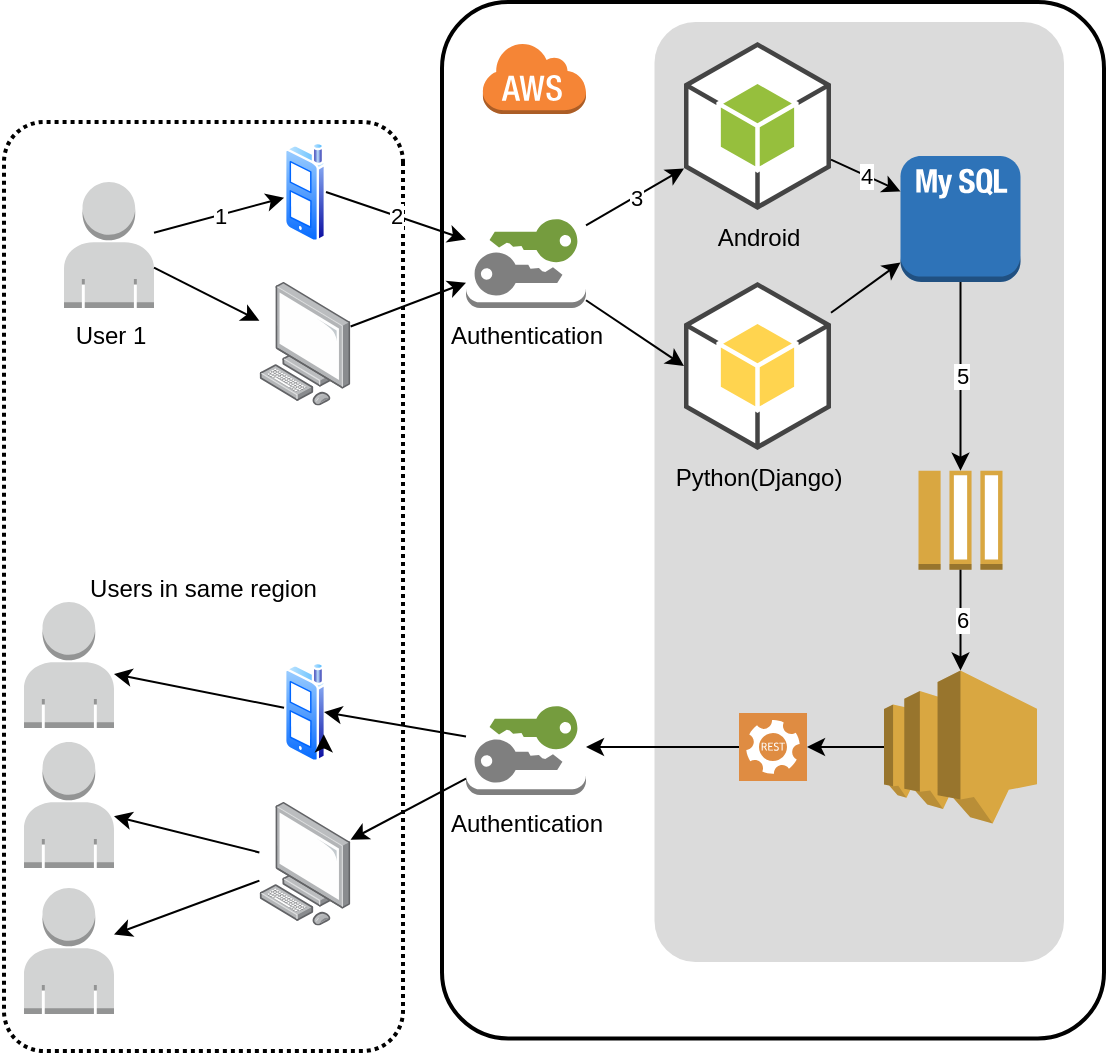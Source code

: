<mxfile version="20.5.0" type="device"><diagram id="FcV6y7C-GMw-UGhL3KAL" name="Page-1"><mxGraphModel dx="1185" dy="627" grid="1" gridSize="10" guides="1" tooltips="1" connect="1" arrows="1" fold="1" page="1" pageScale="1" pageWidth="827" pageHeight="1169" math="0" shadow="0"><root><mxCell id="0"/><mxCell id="1" parent="0"/><mxCell id="CD6Wokh8MDL4eCp7kvRI-23" value="" style="rounded=1;arcSize=10;dashed=0;fillColor=none;gradientColor=none;strokeWidth=2;" vertex="1" parent="1"><mxGeometry x="319" y="30" width="331" height="518.2" as="geometry"/></mxCell><mxCell id="CD6Wokh8MDL4eCp7kvRI-45" value="" style="rounded=1;arcSize=10;strokeColor=none;fillColor=#DBDBDB;gradientColor=none;" vertex="1" parent="1"><mxGeometry x="425.25" y="40" width="204.75" height="470" as="geometry"/></mxCell><mxCell id="CD6Wokh8MDL4eCp7kvRI-10" value="Users in same region" style="rounded=1;arcSize=10;dashed=1;fillColor=none;gradientColor=none;dashPattern=1 1;strokeWidth=2;direction=south;" vertex="1" parent="1"><mxGeometry x="100" y="90" width="199.5" height="464.5" as="geometry"/></mxCell><mxCell id="CD6Wokh8MDL4eCp7kvRI-2" value="" style="aspect=fixed;perimeter=ellipsePerimeter;html=1;align=center;shadow=0;dashed=0;spacingTop=3;image;image=img/lib/active_directory/cell_phone.svg;" vertex="1" parent="1"><mxGeometry x="240" y="100" width="21" height="50" as="geometry"/></mxCell><mxCell id="CD6Wokh8MDL4eCp7kvRI-3" value="" style="points=[];aspect=fixed;html=1;align=center;shadow=0;dashed=0;image;image=img/lib/allied_telesis/computer_and_terminals/Personal_Computer.svg;" vertex="1" parent="1"><mxGeometry x="227.7" y="170" width="45.6" height="61.8" as="geometry"/></mxCell><mxCell id="CD6Wokh8MDL4eCp7kvRI-5" value="Android" style="outlineConnect=0;dashed=0;verticalLabelPosition=bottom;verticalAlign=top;align=center;html=1;shape=mxgraph.aws3.android;fillColor=#96BF3D;gradientColor=none;" vertex="1" parent="1"><mxGeometry x="440" y="50" width="73.5" height="84" as="geometry"/></mxCell><mxCell id="CD6Wokh8MDL4eCp7kvRI-6" value="Python(Django)" style="outlineConnect=0;dashed=0;verticalLabelPosition=bottom;verticalAlign=top;align=center;html=1;shape=mxgraph.aws3.android;fillColor=#FFD44F;gradientColor=none;" vertex="1" parent="1"><mxGeometry x="440" y="170" width="73.5" height="84" as="geometry"/></mxCell><mxCell id="CD6Wokh8MDL4eCp7kvRI-7" value="" style="outlineConnect=0;dashed=0;verticalLabelPosition=bottom;verticalAlign=top;align=center;html=1;shape=mxgraph.aws3.sns;fillColor=#D9A741;gradientColor=none;" vertex="1" parent="1"><mxGeometry x="540" y="364.25" width="76.5" height="76.5" as="geometry"/></mxCell><mxCell id="CD6Wokh8MDL4eCp7kvRI-8" value="" style="outlineConnect=0;dashed=0;verticalLabelPosition=bottom;verticalAlign=top;align=center;html=1;shape=mxgraph.aws3.message;fillColor=#D9A741;gradientColor=none;" vertex="1" parent="1"><mxGeometry x="557.25" y="264.35" width="42" height="49.5" as="geometry"/></mxCell><mxCell id="CD6Wokh8MDL4eCp7kvRI-9" value="User 1" style="outlineConnect=0;dashed=0;verticalLabelPosition=bottom;verticalAlign=top;align=center;html=1;shape=mxgraph.aws3.user;fillColor=#D2D3D3;gradientColor=none;" vertex="1" parent="1"><mxGeometry x="130" y="120" width="45" height="63" as="geometry"/></mxCell><mxCell id="CD6Wokh8MDL4eCp7kvRI-11" value="" style="outlineConnect=0;dashed=0;verticalLabelPosition=bottom;verticalAlign=top;align=center;html=1;shape=mxgraph.aws3.mysql_db_instance_2;fillColor=#2E73B8;gradientColor=none;" vertex="1" parent="1"><mxGeometry x="548.25" y="107" width="60" height="63" as="geometry"/></mxCell><mxCell id="CD6Wokh8MDL4eCp7kvRI-12" value="Authentication" style="outlineConnect=0;dashed=0;verticalLabelPosition=bottom;verticalAlign=top;align=center;html=1;shape=mxgraph.aws3.long_term_security_credential;fillColor=#ffffff;gradientColor=none;" vertex="1" parent="1"><mxGeometry x="331" y="135" width="60" height="48" as="geometry"/></mxCell><mxCell id="CD6Wokh8MDL4eCp7kvRI-13" value="Authentication" style="outlineConnect=0;dashed=0;verticalLabelPosition=bottom;verticalAlign=top;align=center;html=1;shape=mxgraph.aws3.long_term_security_credential;fillColor=#ffffff;gradientColor=none;" vertex="1" parent="1"><mxGeometry x="331" y="378.5" width="60" height="48" as="geometry"/></mxCell><mxCell id="CD6Wokh8MDL4eCp7kvRI-14" value="" style="aspect=fixed;perimeter=ellipsePerimeter;html=1;align=center;shadow=0;dashed=0;spacingTop=3;image;image=img/lib/active_directory/cell_phone.svg;" vertex="1" parent="1"><mxGeometry x="240" y="360" width="21" height="50" as="geometry"/></mxCell><mxCell id="CD6Wokh8MDL4eCp7kvRI-15" value="" style="points=[];aspect=fixed;html=1;align=center;shadow=0;dashed=0;image;image=img/lib/allied_telesis/computer_and_terminals/Personal_Computer.svg;" vertex="1" parent="1"><mxGeometry x="227.7" y="430" width="45.6" height="61.8" as="geometry"/></mxCell><mxCell id="CD6Wokh8MDL4eCp7kvRI-16" value="" style="outlineConnect=0;dashed=0;verticalLabelPosition=bottom;verticalAlign=top;align=center;html=1;shape=mxgraph.aws3.user;fillColor=#D2D3D3;gradientColor=none;" vertex="1" parent="1"><mxGeometry x="110" y="330" width="45" height="63" as="geometry"/></mxCell><mxCell id="CD6Wokh8MDL4eCp7kvRI-20" value="" style="outlineConnect=0;dashed=0;verticalLabelPosition=bottom;verticalAlign=top;align=center;html=1;shape=mxgraph.aws3.user;fillColor=#D2D3D3;gradientColor=none;" vertex="1" parent="1"><mxGeometry x="110" y="473" width="45" height="63" as="geometry"/></mxCell><mxCell id="CD6Wokh8MDL4eCp7kvRI-21" value="" style="outlineConnect=0;dashed=0;verticalLabelPosition=bottom;verticalAlign=top;align=center;html=1;shape=mxgraph.aws3.user;fillColor=#D2D3D3;gradientColor=none;" vertex="1" parent="1"><mxGeometry x="110" y="400" width="45" height="63" as="geometry"/></mxCell><mxCell id="CD6Wokh8MDL4eCp7kvRI-22" style="edgeStyle=orthogonalEdgeStyle;rounded=0;orthogonalLoop=1;jettySize=auto;html=1;exitX=1;exitY=1;exitDx=0;exitDy=0;entryX=1;entryY=0.75;entryDx=0;entryDy=0;" edge="1" parent="1" source="CD6Wokh8MDL4eCp7kvRI-14" target="CD6Wokh8MDL4eCp7kvRI-14"><mxGeometry relative="1" as="geometry"/></mxCell><mxCell id="CD6Wokh8MDL4eCp7kvRI-24" value="" style="dashed=0;html=1;shape=mxgraph.aws3.cloud;fillColor=#F58536;gradientColor=none;dashed=0;" vertex="1" parent="1"><mxGeometry x="339" y="50.0" width="52" height="36" as="geometry"/></mxCell><mxCell id="CD6Wokh8MDL4eCp7kvRI-30" value="" style="endArrow=classic;html=1;rounded=0;" edge="1" parent="1" source="CD6Wokh8MDL4eCp7kvRI-9" target="CD6Wokh8MDL4eCp7kvRI-3"><mxGeometry width="50" height="50" relative="1" as="geometry"><mxPoint x="220" y="220" as="sourcePoint"/><mxPoint x="270" y="170" as="targetPoint"/></mxGeometry></mxCell><mxCell id="CD6Wokh8MDL4eCp7kvRI-31" value="" style="endArrow=classic;html=1;rounded=0;" edge="1" parent="1" source="CD6Wokh8MDL4eCp7kvRI-3" target="CD6Wokh8MDL4eCp7kvRI-12"><mxGeometry width="50" height="50" relative="1" as="geometry"><mxPoint x="320" y="260" as="sourcePoint"/><mxPoint x="370" y="210" as="targetPoint"/></mxGeometry></mxCell><mxCell id="CD6Wokh8MDL4eCp7kvRI-36" value="" style="endArrow=classic;html=1;rounded=0;" edge="1" parent="1" source="CD6Wokh8MDL4eCp7kvRI-6" target="CD6Wokh8MDL4eCp7kvRI-11"><mxGeometry width="50" height="50" relative="1" as="geometry"><mxPoint x="430" y="290" as="sourcePoint"/><mxPoint x="480" y="240" as="targetPoint"/></mxGeometry></mxCell><mxCell id="CD6Wokh8MDL4eCp7kvRI-37" value="" style="endArrow=classic;html=1;rounded=0;entryX=0;entryY=0.5;entryDx=0;entryDy=0;entryPerimeter=0;" edge="1" parent="1" source="CD6Wokh8MDL4eCp7kvRI-12" target="CD6Wokh8MDL4eCp7kvRI-6"><mxGeometry width="50" height="50" relative="1" as="geometry"><mxPoint x="410" y="280" as="sourcePoint"/><mxPoint x="460" y="230" as="targetPoint"/></mxGeometry></mxCell><mxCell id="CD6Wokh8MDL4eCp7kvRI-39" value="" style="endArrow=classic;html=1;rounded=0;" edge="1" parent="1" source="CD6Wokh8MDL4eCp7kvRI-7" target="CD6Wokh8MDL4eCp7kvRI-61"><mxGeometry width="50" height="50" relative="1" as="geometry"><mxPoint x="520" y="450" as="sourcePoint"/><mxPoint x="510" y="403" as="targetPoint"/></mxGeometry></mxCell><mxCell id="CD6Wokh8MDL4eCp7kvRI-40" value="" style="endArrow=classic;html=1;rounded=0;" edge="1" parent="1" source="CD6Wokh8MDL4eCp7kvRI-13"><mxGeometry width="50" height="50" relative="1" as="geometry"><mxPoint x="273.3" y="428.5" as="sourcePoint"/><mxPoint x="260" y="385" as="targetPoint"/></mxGeometry></mxCell><mxCell id="CD6Wokh8MDL4eCp7kvRI-41" value="" style="endArrow=classic;html=1;rounded=0;" edge="1" parent="1" source="CD6Wokh8MDL4eCp7kvRI-15" target="CD6Wokh8MDL4eCp7kvRI-20"><mxGeometry width="50" height="50" relative="1" as="geometry"><mxPoint x="170" y="490" as="sourcePoint"/><mxPoint x="224.75" y="463" as="targetPoint"/></mxGeometry></mxCell><mxCell id="CD6Wokh8MDL4eCp7kvRI-42" value="" style="endArrow=classic;html=1;rounded=0;" edge="1" parent="1" source="CD6Wokh8MDL4eCp7kvRI-15" target="CD6Wokh8MDL4eCp7kvRI-21"><mxGeometry width="50" height="50" relative="1" as="geometry"><mxPoint x="177.7" y="490.75" as="sourcePoint"/><mxPoint x="227.7" y="440.75" as="targetPoint"/></mxGeometry></mxCell><mxCell id="CD6Wokh8MDL4eCp7kvRI-43" value="" style="endArrow=classic;html=1;rounded=0;" edge="1" parent="1" source="CD6Wokh8MDL4eCp7kvRI-14" target="CD6Wokh8MDL4eCp7kvRI-16"><mxGeometry width="50" height="50" relative="1" as="geometry"><mxPoint x="180" y="330" as="sourcePoint"/><mxPoint x="230" y="280" as="targetPoint"/></mxGeometry></mxCell><mxCell id="CD6Wokh8MDL4eCp7kvRI-44" value="" style="endArrow=classic;html=1;rounded=0;" edge="1" parent="1" source="CD6Wokh8MDL4eCp7kvRI-13" target="CD6Wokh8MDL4eCp7kvRI-15"><mxGeometry width="50" height="50" relative="1" as="geometry"><mxPoint x="310" y="480" as="sourcePoint"/><mxPoint x="360" y="430" as="targetPoint"/></mxGeometry></mxCell><mxCell id="CD6Wokh8MDL4eCp7kvRI-47" value="" style="endArrow=classic;html=1;rounded=0;" edge="1" parent="1" source="CD6Wokh8MDL4eCp7kvRI-9" target="CD6Wokh8MDL4eCp7kvRI-2"><mxGeometry relative="1" as="geometry"><mxPoint x="200" y="130" as="sourcePoint"/><mxPoint x="300" y="130" as="targetPoint"/></mxGeometry></mxCell><mxCell id="CD6Wokh8MDL4eCp7kvRI-48" value="1" style="edgeLabel;resizable=0;html=1;align=center;verticalAlign=middle;" connectable="0" vertex="1" parent="CD6Wokh8MDL4eCp7kvRI-47"><mxGeometry relative="1" as="geometry"/></mxCell><mxCell id="CD6Wokh8MDL4eCp7kvRI-49" value="" style="endArrow=classic;html=1;rounded=0;" edge="1" parent="1" source="CD6Wokh8MDL4eCp7kvRI-12" target="CD6Wokh8MDL4eCp7kvRI-5"><mxGeometry relative="1" as="geometry"><mxPoint x="364" y="134" as="sourcePoint"/><mxPoint x="464" y="134" as="targetPoint"/></mxGeometry></mxCell><mxCell id="CD6Wokh8MDL4eCp7kvRI-50" value="3" style="edgeLabel;resizable=0;html=1;align=center;verticalAlign=middle;" connectable="0" vertex="1" parent="CD6Wokh8MDL4eCp7kvRI-49"><mxGeometry relative="1" as="geometry"/></mxCell><mxCell id="CD6Wokh8MDL4eCp7kvRI-53" value="" style="endArrow=classic;html=1;rounded=0;" edge="1" parent="1" source="CD6Wokh8MDL4eCp7kvRI-8" target="CD6Wokh8MDL4eCp7kvRI-7"><mxGeometry relative="1" as="geometry"><mxPoint x="130" y="320" as="sourcePoint"/><mxPoint x="230" y="320" as="targetPoint"/></mxGeometry></mxCell><mxCell id="CD6Wokh8MDL4eCp7kvRI-54" value="6" style="edgeLabel;resizable=0;html=1;align=center;verticalAlign=middle;" connectable="0" vertex="1" parent="CD6Wokh8MDL4eCp7kvRI-53"><mxGeometry relative="1" as="geometry"/></mxCell><mxCell id="CD6Wokh8MDL4eCp7kvRI-55" value="5" style="endArrow=classic;html=1;rounded=0;exitX=0.5;exitY=1;exitDx=0;exitDy=0;exitPerimeter=0;" edge="1" parent="1" source="CD6Wokh8MDL4eCp7kvRI-11" target="CD6Wokh8MDL4eCp7kvRI-8"><mxGeometry relative="1" as="geometry"><mxPoint x="490" y="220" as="sourcePoint"/><mxPoint x="590" y="220" as="targetPoint"/></mxGeometry></mxCell><mxCell id="CD6Wokh8MDL4eCp7kvRI-56" value="5" style="edgeLabel;resizable=0;html=1;align=center;verticalAlign=middle;" connectable="0" vertex="1" parent="CD6Wokh8MDL4eCp7kvRI-55"><mxGeometry relative="1" as="geometry"/></mxCell><mxCell id="CD6Wokh8MDL4eCp7kvRI-57" value="" style="endArrow=classic;html=1;rounded=0;" edge="1" parent="1" source="CD6Wokh8MDL4eCp7kvRI-5" target="CD6Wokh8MDL4eCp7kvRI-11"><mxGeometry relative="1" as="geometry"><mxPoint x="457.25" y="124.58" as="sourcePoint"/><mxPoint x="557.25" y="124.58" as="targetPoint"/></mxGeometry></mxCell><mxCell id="CD6Wokh8MDL4eCp7kvRI-58" value="4" style="edgeLabel;resizable=0;html=1;align=center;verticalAlign=middle;" connectable="0" vertex="1" parent="CD6Wokh8MDL4eCp7kvRI-57"><mxGeometry relative="1" as="geometry"/></mxCell><mxCell id="CD6Wokh8MDL4eCp7kvRI-59" value="" style="endArrow=classic;html=1;rounded=0;exitX=1;exitY=0.5;exitDx=0;exitDy=0;" edge="1" parent="1" source="CD6Wokh8MDL4eCp7kvRI-2" target="CD6Wokh8MDL4eCp7kvRI-12"><mxGeometry relative="1" as="geometry"><mxPoint x="130" y="320" as="sourcePoint"/><mxPoint x="230" y="320" as="targetPoint"/></mxGeometry></mxCell><mxCell id="CD6Wokh8MDL4eCp7kvRI-60" value="2" style="edgeLabel;resizable=0;html=1;align=center;verticalAlign=middle;" connectable="0" vertex="1" parent="CD6Wokh8MDL4eCp7kvRI-59"><mxGeometry relative="1" as="geometry"/></mxCell><mxCell id="CD6Wokh8MDL4eCp7kvRI-61" value="" style="sketch=0;pointerEvents=1;shadow=0;dashed=0;html=1;strokeColor=none;fillColor=#DF8C42;labelPosition=center;verticalLabelPosition=bottom;verticalAlign=top;align=center;outlineConnect=0;shape=mxgraph.veeam2.restful_api;" vertex="1" parent="1"><mxGeometry x="467.5" y="385.5" width="34" height="34" as="geometry"/></mxCell><mxCell id="CD6Wokh8MDL4eCp7kvRI-62" value="" style="endArrow=classic;html=1;rounded=0;" edge="1" parent="1" source="CD6Wokh8MDL4eCp7kvRI-61" target="CD6Wokh8MDL4eCp7kvRI-13"><mxGeometry width="50" height="50" relative="1" as="geometry"><mxPoint x="550" y="412.5" as="sourcePoint"/><mxPoint x="511.5" y="412.5" as="targetPoint"/></mxGeometry></mxCell></root></mxGraphModel></diagram></mxfile>